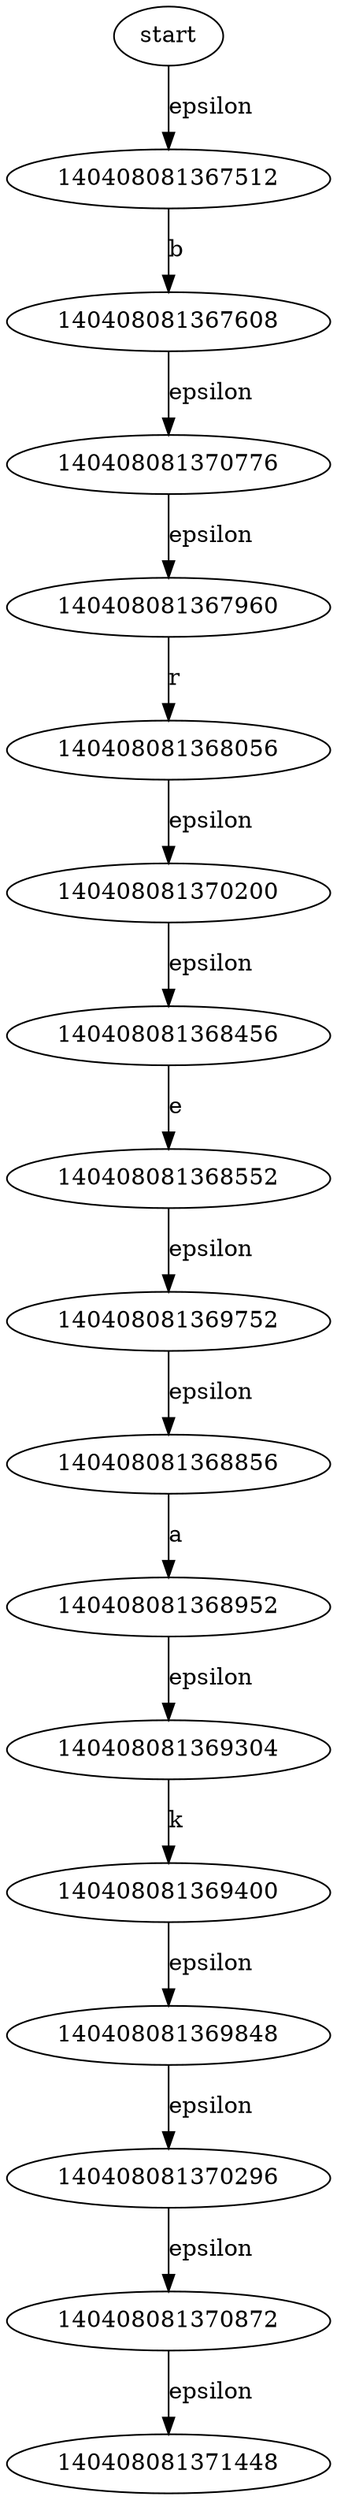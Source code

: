 //	File[/Users/lee/Main/Proj/On_BJTU/Compiler_Projects/LiaLEX/fa.cpp] Line[172]	2022-09-29 19:30
digraph NFA{ 
140408081371352 [label = start] 
140408081367512 -> 140408081367608 [label = "b" ] 
140408081367608 -> 140408081370776 [label = "epsilon" ] 
140408081367960 -> 140408081368056 [label = "r" ] 
140408081368056 -> 140408081370200 [label = "epsilon" ] 
140408081368456 -> 140408081368552 [label = "e" ] 
140408081368552 -> 140408081369752 [label = "epsilon" ] 
140408081368856 -> 140408081368952 [label = "a" ] 
140408081368952 -> 140408081369304 [label = "epsilon" ] 
140408081369304 -> 140408081369400 [label = "k" ] 
140408081369400 -> 140408081369848 [label = "epsilon" ] 
140408081369752 -> 140408081368856 [label = "epsilon" ] 
140408081369848 -> 140408081370296 [label = "epsilon" ] 
140408081370200 -> 140408081368456 [label = "epsilon" ] 
140408081370296 -> 140408081370872 [label = "epsilon" ] 
140408081370776 -> 140408081367960 [label = "epsilon" ] 
140408081370872 -> 140408081371448 [label = "epsilon" ] 
140408081371352 -> 140408081367512 [label = "epsilon" ] 
} 

